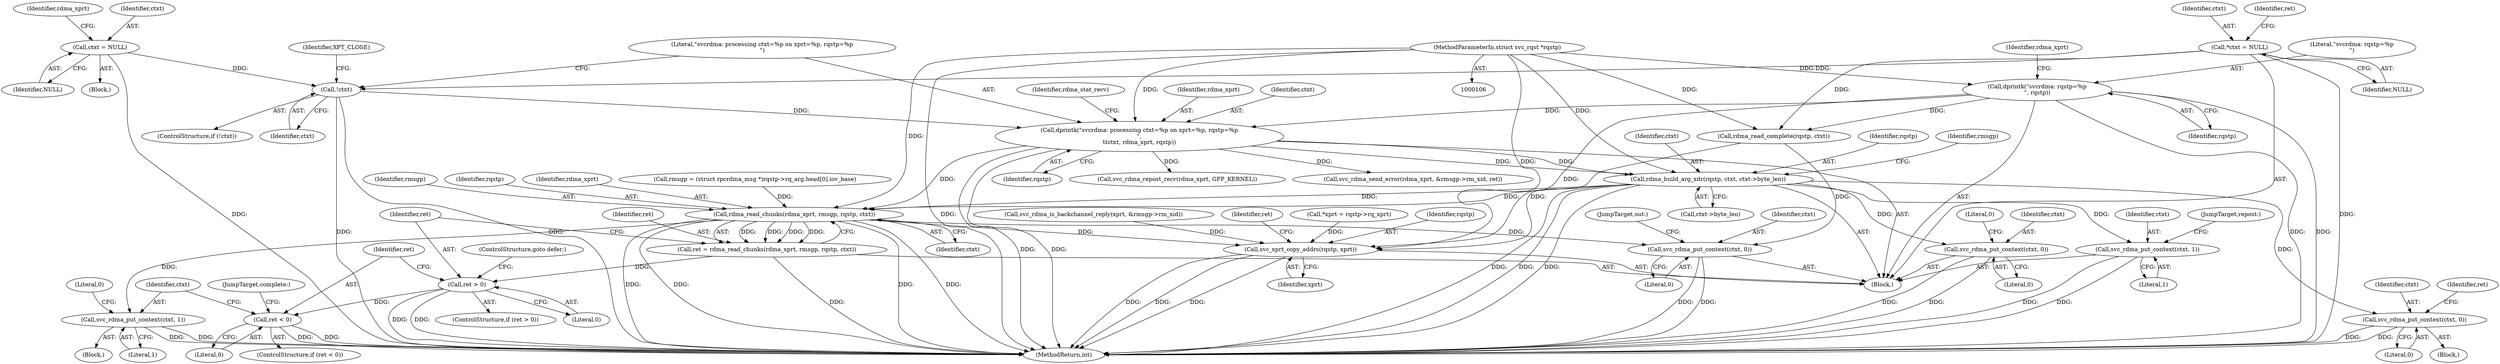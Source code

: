 digraph "0_linux_c70422f760c120480fee4de6c38804c72aa26bc1_30@pointer" {
"1000208" [label="(Call,rdma_build_arg_xdr(rqstp, ctxt, ctxt->byte_len))"];
"1000200" [label="(Call,dprintk(\"svcrdma: processing ctxt=%p on xprt=%p, rqstp=%p\n\",\n\t\tctxt, rdma_xprt, rqstp))"];
"1000188" [label="(Call,!ctxt)"];
"1000116" [label="(Call,*ctxt = NULL)"];
"1000179" [label="(Call,ctxt = NULL)"];
"1000124" [label="(Call,dprintk(\"svcrdma: rqstp=%p\n\", rqstp))"];
"1000107" [label="(MethodParameterIn,struct svc_rqst *rqstp)"];
"1000271" [label="(Call,svc_rdma_put_context(ctxt, 0))"];
"1000281" [label="(Call,rdma_read_chunks(rdma_xprt, rmsgp, rqstp, ctxt))"];
"1000279" [label="(Call,ret = rdma_read_chunks(rdma_xprt, rmsgp, rqstp, ctxt))"];
"1000287" [label="(Call,ret > 0)"];
"1000294" [label="(Call,ret < 0)"];
"1000298" [label="(Call,svc_rdma_put_context(ctxt, 1))"];
"1000331" [label="(Call,svc_rdma_put_context(ctxt, 0))"];
"1000366" [label="(Call,svc_xprt_copy_addrs(rqstp, xprt))"];
"1000379" [label="(Call,svc_rdma_put_context(ctxt, 0))"];
"1000388" [label="(Call,svc_rdma_put_context(ctxt, 1))"];
"1000282" [label="(Identifier,rdma_xprt)"];
"1000393" [label="(Call,svc_rdma_repost_recv(rdma_xprt, GFP_KERNEL))"];
"1000125" [label="(Literal,\"svcrdma: rqstp=%p\n\")"];
"1000110" [label="(Call,*xprt = rqstp->rq_xprt)"];
"1000368" [label="(Identifier,xprt)"];
"1000367" [label="(Identifier,rqstp)"];
"1000291" [label="(ControlStructure,goto defer;)"];
"1000333" [label="(Literal,0)"];
"1000116" [label="(Call,*ctxt = NULL)"];
"1000117" [label="(Identifier,ctxt)"];
"1000285" [label="(Identifier,ctxt)"];
"1000332" [label="(Identifier,ctxt)"];
"1000181" [label="(Identifier,NULL)"];
"1000271" [label="(Call,svc_rdma_put_context(ctxt, 0))"];
"1000203" [label="(Identifier,rdma_xprt)"];
"1000273" [label="(Literal,0)"];
"1000390" [label="(Literal,1)"];
"1000187" [label="(ControlStructure,if (!ctxt))"];
"1000189" [label="(Identifier,ctxt)"];
"1000389" [label="(Identifier,ctxt)"];
"1000179" [label="(Call,ctxt = NULL)"];
"1000215" [label="(Identifier,rmsgp)"];
"1000366" [label="(Call,svc_xprt_copy_addrs(rqstp, xprt))"];
"1000130" [label="(Identifier,rdma_xprt)"];
"1000279" [label="(Call,ret = rdma_read_chunks(rdma_xprt, rmsgp, rqstp, ctxt))"];
"1000298" [label="(Call,svc_rdma_put_context(ctxt, 1))"];
"1000169" [label="(Block,)"];
"1000302" [label="(Literal,0)"];
"1000202" [label="(Identifier,ctxt)"];
"1000288" [label="(Identifier,ret)"];
"1000188" [label="(Call,!ctxt)"];
"1000283" [label="(Identifier,rmsgp)"];
"1000122" [label="(Identifier,ret)"];
"1000296" [label="(Literal,0)"];
"1000204" [label="(Identifier,rqstp)"];
"1000210" [label="(Identifier,ctxt)"];
"1000256" [label="(Block,)"];
"1000275" [label="(Identifier,ret)"];
"1000124" [label="(Call,dprintk(\"svcrdma: rqstp=%p\n\", rqstp))"];
"1000118" [label="(Identifier,NULL)"];
"1000201" [label="(Literal,\"svcrdma: processing ctxt=%p on xprt=%p, rqstp=%p\n\")"];
"1000331" [label="(Call,svc_rdma_put_context(ctxt, 0))"];
"1000286" [label="(ControlStructure,if (ret > 0))"];
"1000289" [label="(Literal,0)"];
"1000303" [label="(JumpTarget,complete:)"];
"1000294" [label="(Call,ret < 0)"];
"1000372" [label="(Call,svc_rdma_send_error(rdma_xprt, &rmsgp->rm_xid, ret))"];
"1000272" [label="(Identifier,ctxt)"];
"1000250" [label="(Call,svc_rdma_is_backchannel_reply(xprt, &rmsgp->rm_xid))"];
"1000297" [label="(Block,)"];
"1000299" [label="(Identifier,ctxt)"];
"1000380" [label="(Identifier,ctxt)"];
"1000185" [label="(Identifier,rdma_xprt)"];
"1000280" [label="(Identifier,ret)"];
"1000293" [label="(ControlStructure,if (ret < 0))"];
"1000300" [label="(Literal,1)"];
"1000281" [label="(Call,rdma_read_chunks(rdma_xprt, rmsgp, rqstp, ctxt))"];
"1000379" [label="(Call,svc_rdma_put_context(ctxt, 0))"];
"1000200" [label="(Call,dprintk(\"svcrdma: processing ctxt=%p on xprt=%p, rqstp=%p\n\",\n\t\tctxt, rdma_xprt, rqstp))"];
"1000209" [label="(Identifier,rqstp)"];
"1000391" [label="(JumpTarget,repost:)"];
"1000107" [label="(MethodParameterIn,struct svc_rqst *rqstp)"];
"1000207" [label="(Identifier,rdma_stat_recv)"];
"1000150" [label="(Call,rdma_read_complete(rqstp, ctxt))"];
"1000214" [label="(Call,rmsgp = (struct rpcrdma_msg *)rqstp->rq_arg.head[0].iov_base)"];
"1000287" [label="(Call,ret > 0)"];
"1000334" [label="(JumpTarget,out:)"];
"1000108" [label="(Block,)"];
"1000370" [label="(Identifier,ret)"];
"1000208" [label="(Call,rdma_build_arg_xdr(rqstp, ctxt, ctxt->byte_len))"];
"1000388" [label="(Call,svc_rdma_put_context(ctxt, 1))"];
"1000295" [label="(Identifier,ret)"];
"1000180" [label="(Identifier,ctxt)"];
"1000381" [label="(Literal,0)"];
"1000211" [label="(Call,ctxt->byte_len)"];
"1000383" [label="(Literal,0)"];
"1000193" [label="(Identifier,XPT_CLOSE)"];
"1000126" [label="(Identifier,rqstp)"];
"1000284" [label="(Identifier,rqstp)"];
"1000396" [label="(MethodReturn,int)"];
"1000208" -> "1000108"  [label="AST: "];
"1000208" -> "1000211"  [label="CFG: "];
"1000209" -> "1000208"  [label="AST: "];
"1000210" -> "1000208"  [label="AST: "];
"1000211" -> "1000208"  [label="AST: "];
"1000215" -> "1000208"  [label="CFG: "];
"1000208" -> "1000396"  [label="DDG: "];
"1000208" -> "1000396"  [label="DDG: "];
"1000208" -> "1000396"  [label="DDG: "];
"1000200" -> "1000208"  [label="DDG: "];
"1000200" -> "1000208"  [label="DDG: "];
"1000107" -> "1000208"  [label="DDG: "];
"1000208" -> "1000271"  [label="DDG: "];
"1000208" -> "1000281"  [label="DDG: "];
"1000208" -> "1000281"  [label="DDG: "];
"1000208" -> "1000379"  [label="DDG: "];
"1000208" -> "1000388"  [label="DDG: "];
"1000200" -> "1000108"  [label="AST: "];
"1000200" -> "1000204"  [label="CFG: "];
"1000201" -> "1000200"  [label="AST: "];
"1000202" -> "1000200"  [label="AST: "];
"1000203" -> "1000200"  [label="AST: "];
"1000204" -> "1000200"  [label="AST: "];
"1000207" -> "1000200"  [label="CFG: "];
"1000200" -> "1000396"  [label="DDG: "];
"1000200" -> "1000396"  [label="DDG: "];
"1000188" -> "1000200"  [label="DDG: "];
"1000124" -> "1000200"  [label="DDG: "];
"1000107" -> "1000200"  [label="DDG: "];
"1000200" -> "1000281"  [label="DDG: "];
"1000200" -> "1000372"  [label="DDG: "];
"1000200" -> "1000393"  [label="DDG: "];
"1000188" -> "1000187"  [label="AST: "];
"1000188" -> "1000189"  [label="CFG: "];
"1000189" -> "1000188"  [label="AST: "];
"1000193" -> "1000188"  [label="CFG: "];
"1000201" -> "1000188"  [label="CFG: "];
"1000188" -> "1000396"  [label="DDG: "];
"1000188" -> "1000396"  [label="DDG: "];
"1000116" -> "1000188"  [label="DDG: "];
"1000179" -> "1000188"  [label="DDG: "];
"1000116" -> "1000108"  [label="AST: "];
"1000116" -> "1000118"  [label="CFG: "];
"1000117" -> "1000116"  [label="AST: "];
"1000118" -> "1000116"  [label="AST: "];
"1000122" -> "1000116"  [label="CFG: "];
"1000116" -> "1000396"  [label="DDG: "];
"1000116" -> "1000150"  [label="DDG: "];
"1000179" -> "1000169"  [label="AST: "];
"1000179" -> "1000181"  [label="CFG: "];
"1000180" -> "1000179"  [label="AST: "];
"1000181" -> "1000179"  [label="AST: "];
"1000185" -> "1000179"  [label="CFG: "];
"1000179" -> "1000396"  [label="DDG: "];
"1000124" -> "1000108"  [label="AST: "];
"1000124" -> "1000126"  [label="CFG: "];
"1000125" -> "1000124"  [label="AST: "];
"1000126" -> "1000124"  [label="AST: "];
"1000130" -> "1000124"  [label="CFG: "];
"1000124" -> "1000396"  [label="DDG: "];
"1000124" -> "1000396"  [label="DDG: "];
"1000107" -> "1000124"  [label="DDG: "];
"1000124" -> "1000150"  [label="DDG: "];
"1000124" -> "1000366"  [label="DDG: "];
"1000107" -> "1000106"  [label="AST: "];
"1000107" -> "1000396"  [label="DDG: "];
"1000107" -> "1000150"  [label="DDG: "];
"1000107" -> "1000281"  [label="DDG: "];
"1000107" -> "1000366"  [label="DDG: "];
"1000271" -> "1000256"  [label="AST: "];
"1000271" -> "1000273"  [label="CFG: "];
"1000272" -> "1000271"  [label="AST: "];
"1000273" -> "1000271"  [label="AST: "];
"1000275" -> "1000271"  [label="CFG: "];
"1000271" -> "1000396"  [label="DDG: "];
"1000271" -> "1000396"  [label="DDG: "];
"1000281" -> "1000279"  [label="AST: "];
"1000281" -> "1000285"  [label="CFG: "];
"1000282" -> "1000281"  [label="AST: "];
"1000283" -> "1000281"  [label="AST: "];
"1000284" -> "1000281"  [label="AST: "];
"1000285" -> "1000281"  [label="AST: "];
"1000279" -> "1000281"  [label="CFG: "];
"1000281" -> "1000396"  [label="DDG: "];
"1000281" -> "1000396"  [label="DDG: "];
"1000281" -> "1000396"  [label="DDG: "];
"1000281" -> "1000396"  [label="DDG: "];
"1000281" -> "1000279"  [label="DDG: "];
"1000281" -> "1000279"  [label="DDG: "];
"1000281" -> "1000279"  [label="DDG: "];
"1000281" -> "1000279"  [label="DDG: "];
"1000214" -> "1000281"  [label="DDG: "];
"1000281" -> "1000298"  [label="DDG: "];
"1000281" -> "1000331"  [label="DDG: "];
"1000281" -> "1000366"  [label="DDG: "];
"1000279" -> "1000108"  [label="AST: "];
"1000280" -> "1000279"  [label="AST: "];
"1000288" -> "1000279"  [label="CFG: "];
"1000279" -> "1000396"  [label="DDG: "];
"1000279" -> "1000287"  [label="DDG: "];
"1000287" -> "1000286"  [label="AST: "];
"1000287" -> "1000289"  [label="CFG: "];
"1000288" -> "1000287"  [label="AST: "];
"1000289" -> "1000287"  [label="AST: "];
"1000291" -> "1000287"  [label="CFG: "];
"1000295" -> "1000287"  [label="CFG: "];
"1000287" -> "1000396"  [label="DDG: "];
"1000287" -> "1000396"  [label="DDG: "];
"1000287" -> "1000294"  [label="DDG: "];
"1000294" -> "1000293"  [label="AST: "];
"1000294" -> "1000296"  [label="CFG: "];
"1000295" -> "1000294"  [label="AST: "];
"1000296" -> "1000294"  [label="AST: "];
"1000299" -> "1000294"  [label="CFG: "];
"1000303" -> "1000294"  [label="CFG: "];
"1000294" -> "1000396"  [label="DDG: "];
"1000294" -> "1000396"  [label="DDG: "];
"1000298" -> "1000297"  [label="AST: "];
"1000298" -> "1000300"  [label="CFG: "];
"1000299" -> "1000298"  [label="AST: "];
"1000300" -> "1000298"  [label="AST: "];
"1000302" -> "1000298"  [label="CFG: "];
"1000298" -> "1000396"  [label="DDG: "];
"1000298" -> "1000396"  [label="DDG: "];
"1000331" -> "1000108"  [label="AST: "];
"1000331" -> "1000333"  [label="CFG: "];
"1000332" -> "1000331"  [label="AST: "];
"1000333" -> "1000331"  [label="AST: "];
"1000334" -> "1000331"  [label="CFG: "];
"1000331" -> "1000396"  [label="DDG: "];
"1000331" -> "1000396"  [label="DDG: "];
"1000150" -> "1000331"  [label="DDG: "];
"1000366" -> "1000108"  [label="AST: "];
"1000366" -> "1000368"  [label="CFG: "];
"1000367" -> "1000366"  [label="AST: "];
"1000368" -> "1000366"  [label="AST: "];
"1000370" -> "1000366"  [label="CFG: "];
"1000366" -> "1000396"  [label="DDG: "];
"1000366" -> "1000396"  [label="DDG: "];
"1000366" -> "1000396"  [label="DDG: "];
"1000150" -> "1000366"  [label="DDG: "];
"1000250" -> "1000366"  [label="DDG: "];
"1000110" -> "1000366"  [label="DDG: "];
"1000379" -> "1000108"  [label="AST: "];
"1000379" -> "1000381"  [label="CFG: "];
"1000380" -> "1000379"  [label="AST: "];
"1000381" -> "1000379"  [label="AST: "];
"1000383" -> "1000379"  [label="CFG: "];
"1000379" -> "1000396"  [label="DDG: "];
"1000379" -> "1000396"  [label="DDG: "];
"1000388" -> "1000108"  [label="AST: "];
"1000388" -> "1000390"  [label="CFG: "];
"1000389" -> "1000388"  [label="AST: "];
"1000390" -> "1000388"  [label="AST: "];
"1000391" -> "1000388"  [label="CFG: "];
"1000388" -> "1000396"  [label="DDG: "];
"1000388" -> "1000396"  [label="DDG: "];
}
